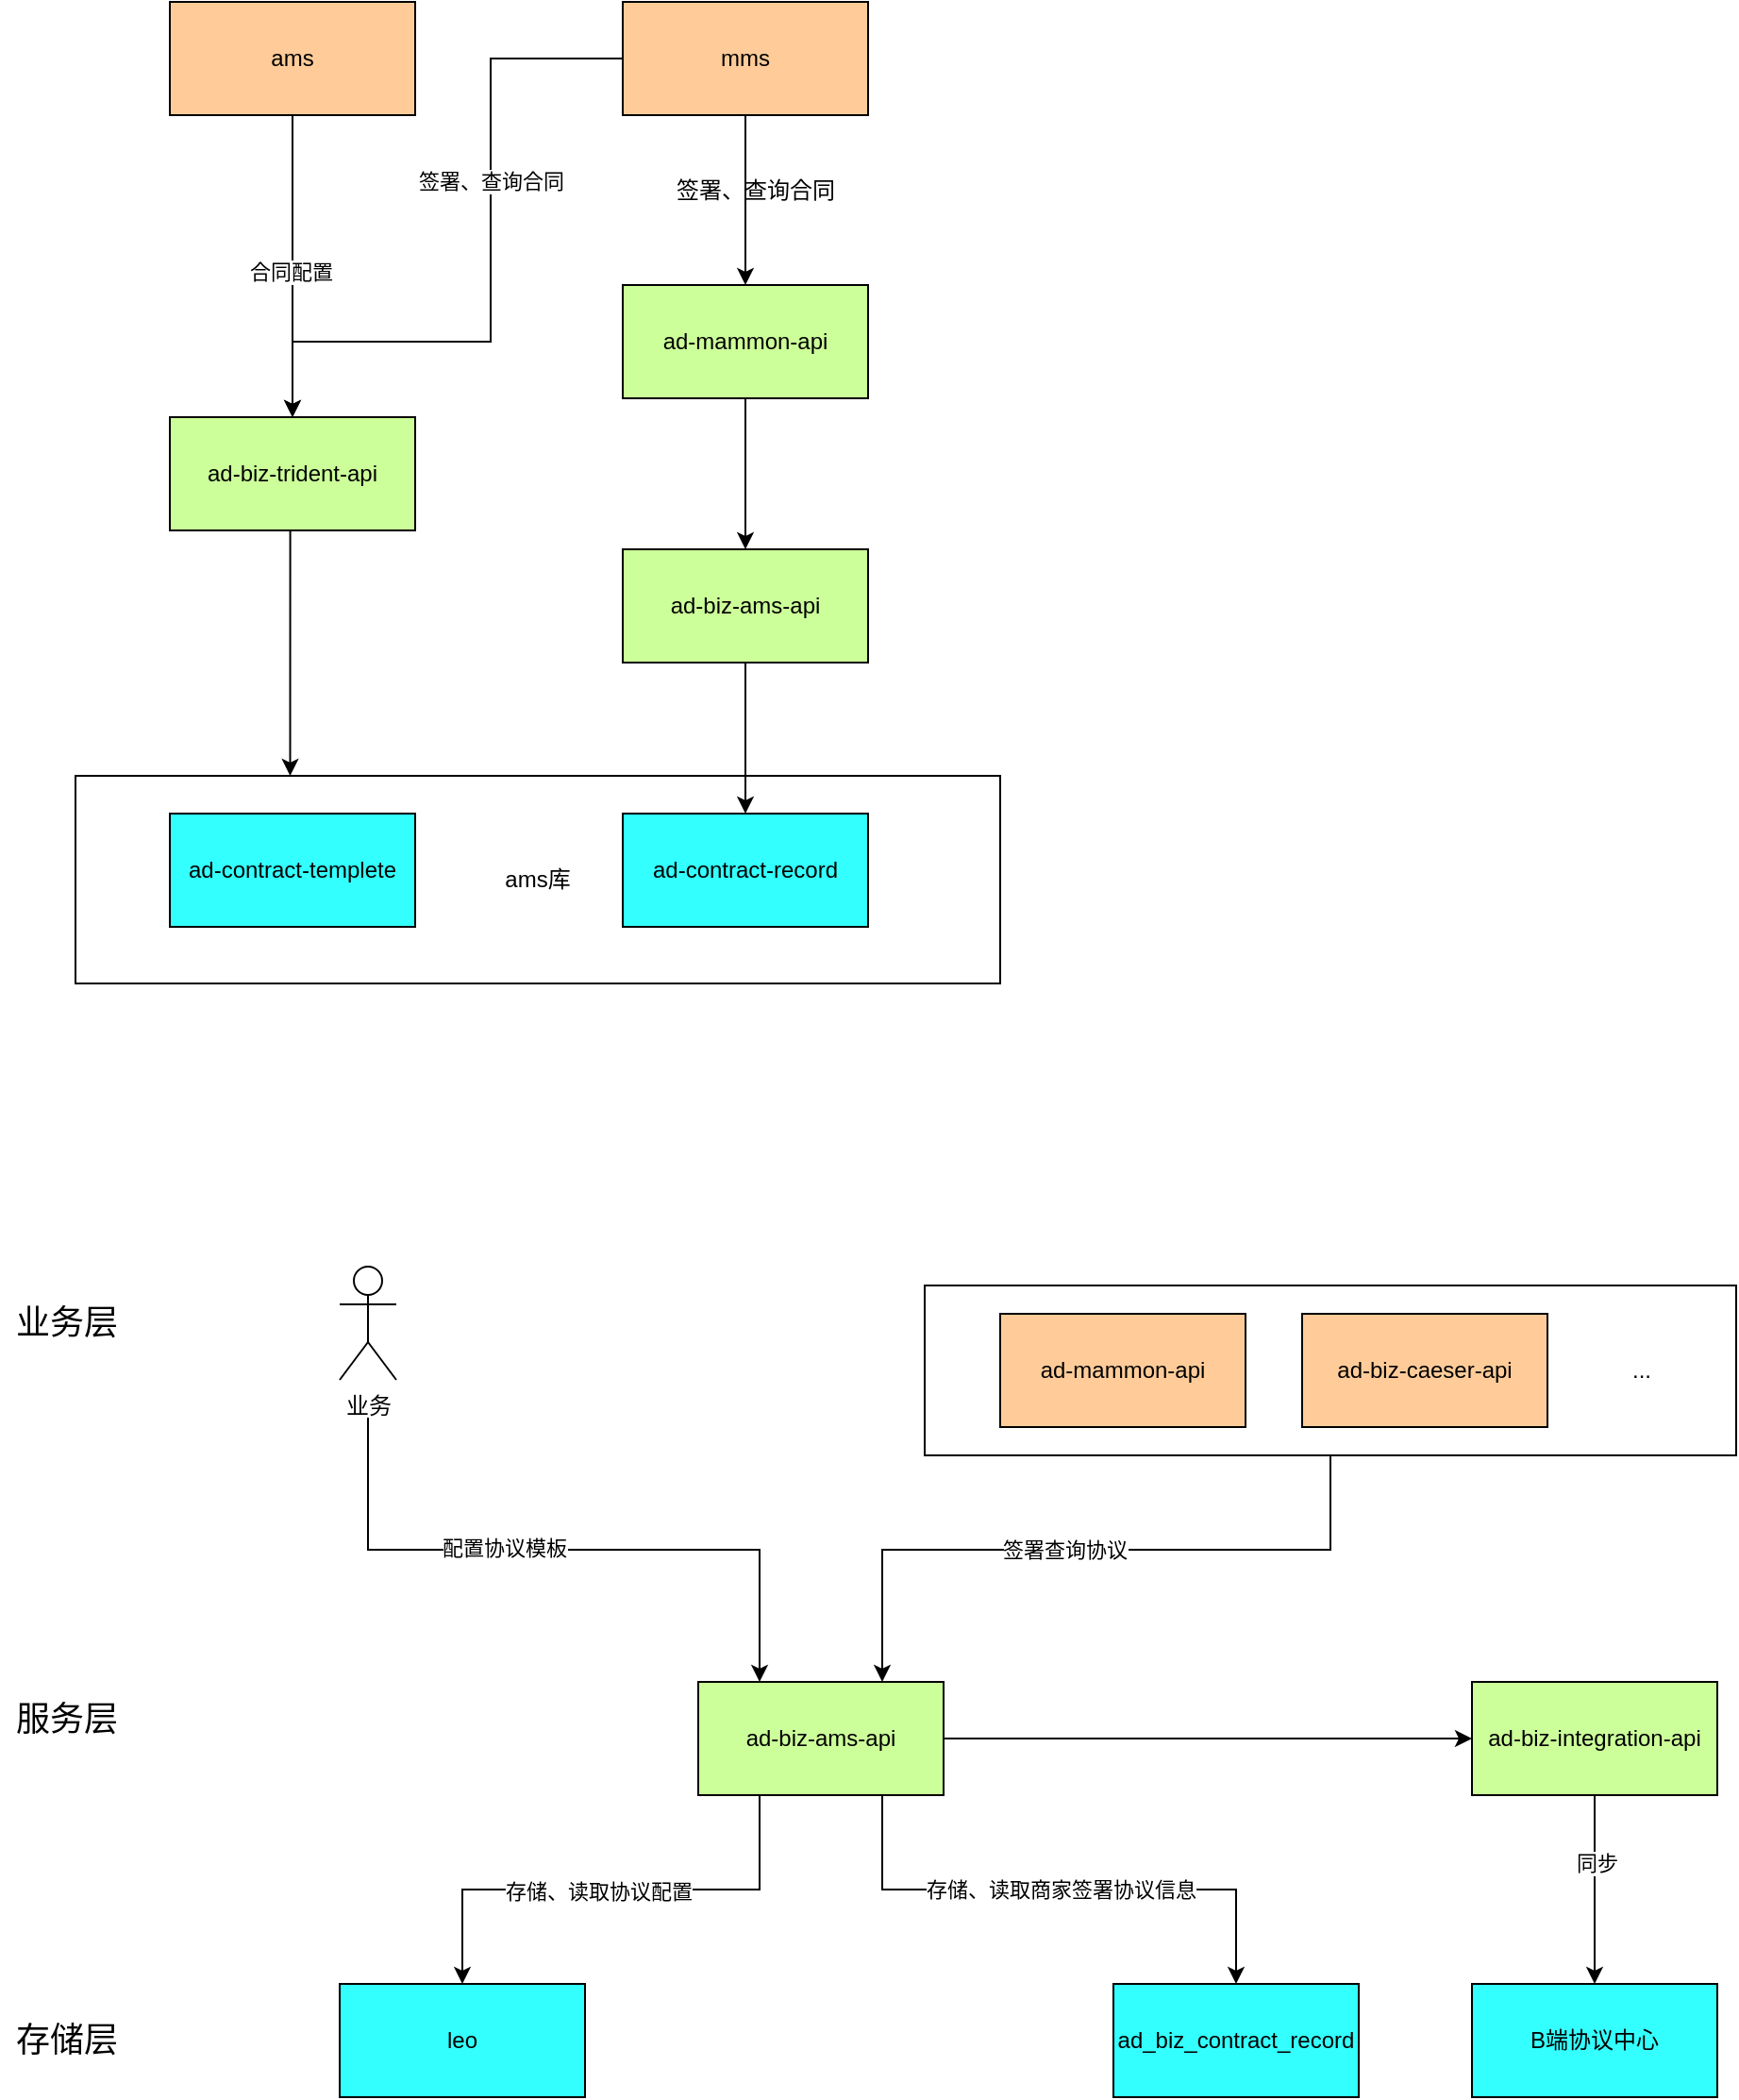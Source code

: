 <mxfile version="14.5.10" type="github">
  <diagram id="4VJl39eJ_0qbuoJLty5a" name="Page-1">
    <mxGraphModel dx="1411" dy="676" grid="1" gridSize="10" guides="1" tooltips="1" connect="1" arrows="1" fold="1" page="1" pageScale="1" pageWidth="827" pageHeight="1169" math="0" shadow="0">
      <root>
        <mxCell id="0" />
        <mxCell id="1" parent="0" />
        <mxCell id="P83g3fuwrq8li2oi7rHu-8" value="ams库" style="rounded=0;whiteSpace=wrap;html=1;" parent="1" vertex="1">
          <mxGeometry x="100" y="500" width="490" height="110" as="geometry" />
        </mxCell>
        <mxCell id="P83g3fuwrq8li2oi7rHu-25" style="edgeStyle=orthogonalEdgeStyle;rounded=0;orthogonalLoop=1;jettySize=auto;html=1;exitX=0.5;exitY=1;exitDx=0;exitDy=0;entryX=0.5;entryY=0;entryDx=0;entryDy=0;" parent="1" source="P83g3fuwrq8li2oi7rHu-1" target="P83g3fuwrq8li2oi7rHu-2" edge="1">
          <mxGeometry relative="1" as="geometry" />
        </mxCell>
        <mxCell id="P83g3fuwrq8li2oi7rHu-1" value="ad-mammon-api" style="rounded=0;whiteSpace=wrap;html=1;fillColor=#CCFF99;" parent="1" vertex="1">
          <mxGeometry x="390" y="240" width="130" height="60" as="geometry" />
        </mxCell>
        <mxCell id="P83g3fuwrq8li2oi7rHu-7" value="" style="edgeStyle=orthogonalEdgeStyle;rounded=0;orthogonalLoop=1;jettySize=auto;html=1;" parent="1" source="P83g3fuwrq8li2oi7rHu-2" target="P83g3fuwrq8li2oi7rHu-6" edge="1">
          <mxGeometry relative="1" as="geometry" />
        </mxCell>
        <mxCell id="P83g3fuwrq8li2oi7rHu-2" value="ad-biz-ams-api" style="rounded=0;whiteSpace=wrap;html=1;fillColor=#CCFF99;" parent="1" vertex="1">
          <mxGeometry x="390" y="380" width="130" height="60" as="geometry" />
        </mxCell>
        <mxCell id="P83g3fuwrq8li2oi7rHu-6" value="ad-contract-record" style="rounded=0;whiteSpace=wrap;html=1;fillColor=#33FFFF;" parent="1" vertex="1">
          <mxGeometry x="390" y="520" width="130" height="60" as="geometry" />
        </mxCell>
        <mxCell id="P83g3fuwrq8li2oi7rHu-10" value="ad-contract-templete" style="rounded=0;whiteSpace=wrap;html=1;fillColor=#33FFFF;" parent="1" vertex="1">
          <mxGeometry x="150" y="520" width="130" height="60" as="geometry" />
        </mxCell>
        <mxCell id="P83g3fuwrq8li2oi7rHu-23" value="" style="edgeStyle=orthogonalEdgeStyle;rounded=0;orthogonalLoop=1;jettySize=auto;html=1;entryX=0.25;entryY=0;entryDx=0;entryDy=0;" parent="1" edge="1">
          <mxGeometry relative="1" as="geometry">
            <mxPoint x="216.25" y="370" as="sourcePoint" />
            <mxPoint x="213.75" y="500" as="targetPoint" />
            <Array as="points">
              <mxPoint x="214.25" y="370" />
            </Array>
          </mxGeometry>
        </mxCell>
        <mxCell id="P83g3fuwrq8li2oi7rHu-12" value="ad-biz-trident-api" style="rounded=0;whiteSpace=wrap;html=1;fillColor=#CCFF99;" parent="1" vertex="1">
          <mxGeometry x="150" y="310" width="130" height="60" as="geometry" />
        </mxCell>
        <mxCell id="P83g3fuwrq8li2oi7rHu-16" style="edgeStyle=orthogonalEdgeStyle;rounded=0;orthogonalLoop=1;jettySize=auto;html=1;exitX=0.5;exitY=1;exitDx=0;exitDy=0;" parent="1" source="P83g3fuwrq8li2oi7rHu-15" target="P83g3fuwrq8li2oi7rHu-1" edge="1">
          <mxGeometry relative="1" as="geometry">
            <mxPoint x="270" y="300" as="sourcePoint" />
          </mxGeometry>
        </mxCell>
        <mxCell id="P83g3fuwrq8li2oi7rHu-17" value="签署、查询合同" style="edgeStyle=orthogonalEdgeStyle;rounded=0;orthogonalLoop=1;jettySize=auto;html=1;exitX=0.5;exitY=1;exitDx=0;exitDy=0;" parent="1" source="P83g3fuwrq8li2oi7rHu-15" target="P83g3fuwrq8li2oi7rHu-12" edge="1">
          <mxGeometry relative="1" as="geometry">
            <Array as="points">
              <mxPoint x="455" y="120" />
              <mxPoint x="320" y="120" />
              <mxPoint x="320" y="270" />
              <mxPoint x="215" y="270" />
            </Array>
          </mxGeometry>
        </mxCell>
        <mxCell id="P83g3fuwrq8li2oi7rHu-15" value="mms" style="rounded=0;whiteSpace=wrap;html=1;fillColor=#FFCC99;" parent="1" vertex="1">
          <mxGeometry x="390" y="90" width="130" height="60" as="geometry" />
        </mxCell>
        <mxCell id="P83g3fuwrq8li2oi7rHu-19" style="edgeStyle=orthogonalEdgeStyle;rounded=0;orthogonalLoop=1;jettySize=auto;html=1;exitX=0.5;exitY=1;exitDx=0;exitDy=0;entryX=0.5;entryY=0;entryDx=0;entryDy=0;" parent="1" source="P83g3fuwrq8li2oi7rHu-18" target="P83g3fuwrq8li2oi7rHu-12" edge="1">
          <mxGeometry relative="1" as="geometry" />
        </mxCell>
        <mxCell id="P83g3fuwrq8li2oi7rHu-24" value="合同配置" style="edgeLabel;html=1;align=center;verticalAlign=middle;resizable=0;points=[];" parent="P83g3fuwrq8li2oi7rHu-19" vertex="1" connectable="0">
          <mxGeometry x="0.037" y="-1" relative="1" as="geometry">
            <mxPoint as="offset" />
          </mxGeometry>
        </mxCell>
        <mxCell id="P83g3fuwrq8li2oi7rHu-18" value="ams" style="rounded=0;whiteSpace=wrap;html=1;fillColor=#FFCC99;" parent="1" vertex="1">
          <mxGeometry x="150" y="90" width="130" height="60" as="geometry" />
        </mxCell>
        <mxCell id="P83g3fuwrq8li2oi7rHu-26" value="签署、查询合同" style="text;html=1;align=center;verticalAlign=middle;resizable=0;points=[];autosize=1;" parent="1" vertex="1">
          <mxGeometry x="410" y="180" width="100" height="20" as="geometry" />
        </mxCell>
        <mxCell id="d3kjSuax9LrQZjBUcqNV-2" value="leo" style="rounded=0;whiteSpace=wrap;html=1;fillColor=#33FFFF;" vertex="1" parent="1">
          <mxGeometry x="240" y="1140" width="130" height="60" as="geometry" />
        </mxCell>
        <mxCell id="d3kjSuax9LrQZjBUcqNV-3" value="ad_biz_contract_record" style="rounded=0;whiteSpace=wrap;html=1;fillColor=#33FFFF;" vertex="1" parent="1">
          <mxGeometry x="650" y="1140" width="130" height="60" as="geometry" />
        </mxCell>
        <mxCell id="d3kjSuax9LrQZjBUcqNV-5" value="&lt;font style=&quot;font-size: 18px&quot;&gt;存储层&lt;/font&gt;" style="text;html=1;align=center;verticalAlign=middle;resizable=0;points=[];autosize=1;strokeColor=none;" vertex="1" parent="1">
          <mxGeometry x="60" y="1160" width="70" height="20" as="geometry" />
        </mxCell>
        <mxCell id="d3kjSuax9LrQZjBUcqNV-19" style="edgeStyle=orthogonalEdgeStyle;rounded=0;orthogonalLoop=1;jettySize=auto;html=1;exitX=0.25;exitY=1;exitDx=0;exitDy=0;entryX=0.5;entryY=0;entryDx=0;entryDy=0;" edge="1" parent="1" source="d3kjSuax9LrQZjBUcqNV-6" target="d3kjSuax9LrQZjBUcqNV-2">
          <mxGeometry relative="1" as="geometry" />
        </mxCell>
        <mxCell id="d3kjSuax9LrQZjBUcqNV-29" value="存储、读取协议配置" style="edgeLabel;html=1;align=center;verticalAlign=middle;resizable=0;points=[];" vertex="1" connectable="0" parent="d3kjSuax9LrQZjBUcqNV-19">
          <mxGeometry x="0.052" y="1" relative="1" as="geometry">
            <mxPoint as="offset" />
          </mxGeometry>
        </mxCell>
        <mxCell id="d3kjSuax9LrQZjBUcqNV-23" value="" style="edgeStyle=orthogonalEdgeStyle;rounded=0;orthogonalLoop=1;jettySize=auto;html=1;" edge="1" parent="1" source="d3kjSuax9LrQZjBUcqNV-6" target="d3kjSuax9LrQZjBUcqNV-22">
          <mxGeometry relative="1" as="geometry" />
        </mxCell>
        <mxCell id="d3kjSuax9LrQZjBUcqNV-28" value="存储、读取商家签署协议信息" style="edgeStyle=orthogonalEdgeStyle;rounded=0;orthogonalLoop=1;jettySize=auto;html=1;exitX=0.75;exitY=1;exitDx=0;exitDy=0;" edge="1" parent="1" source="d3kjSuax9LrQZjBUcqNV-6" target="d3kjSuax9LrQZjBUcqNV-3">
          <mxGeometry relative="1" as="geometry" />
        </mxCell>
        <mxCell id="d3kjSuax9LrQZjBUcqNV-6" value="ad-biz-ams-api" style="rounded=0;whiteSpace=wrap;html=1;fillColor=#CCFF99;" vertex="1" parent="1">
          <mxGeometry x="430" y="980" width="130" height="60" as="geometry" />
        </mxCell>
        <mxCell id="d3kjSuax9LrQZjBUcqNV-7" value="&lt;font style=&quot;font-size: 18px&quot;&gt;服务层&lt;/font&gt;" style="text;html=1;align=center;verticalAlign=middle;resizable=0;points=[];autosize=1;strokeColor=none;" vertex="1" parent="1">
          <mxGeometry x="60" y="990" width="70" height="20" as="geometry" />
        </mxCell>
        <mxCell id="d3kjSuax9LrQZjBUcqNV-8" value="&lt;font style=&quot;font-size: 18px&quot;&gt;业务层&lt;/font&gt;" style="text;html=1;align=center;verticalAlign=middle;resizable=0;points=[];autosize=1;strokeColor=none;" vertex="1" parent="1">
          <mxGeometry x="60" y="780" width="70" height="20" as="geometry" />
        </mxCell>
        <mxCell id="d3kjSuax9LrQZjBUcqNV-15" style="edgeStyle=orthogonalEdgeStyle;rounded=0;orthogonalLoop=1;jettySize=auto;html=1;entryX=0.25;entryY=0;entryDx=0;entryDy=0;" edge="1" parent="1" target="d3kjSuax9LrQZjBUcqNV-6">
          <mxGeometry relative="1" as="geometry">
            <mxPoint x="255" y="840" as="sourcePoint" />
            <Array as="points">
              <mxPoint x="255" y="910" />
              <mxPoint x="463" y="910" />
            </Array>
          </mxGeometry>
        </mxCell>
        <mxCell id="d3kjSuax9LrQZjBUcqNV-17" value="配置协议模板" style="edgeLabel;html=1;align=center;verticalAlign=middle;resizable=0;points=[];" vertex="1" connectable="0" parent="d3kjSuax9LrQZjBUcqNV-15">
          <mxGeometry x="-0.183" y="1" relative="1" as="geometry">
            <mxPoint as="offset" />
          </mxGeometry>
        </mxCell>
        <mxCell id="d3kjSuax9LrQZjBUcqNV-9" value="业务" style="shape=umlActor;verticalLabelPosition=bottom;verticalAlign=top;html=1;outlineConnect=0;" vertex="1" parent="1">
          <mxGeometry x="240" y="760" width="30" height="60" as="geometry" />
        </mxCell>
        <mxCell id="d3kjSuax9LrQZjBUcqNV-16" style="edgeStyle=orthogonalEdgeStyle;rounded=0;orthogonalLoop=1;jettySize=auto;html=1;exitX=0.5;exitY=1;exitDx=0;exitDy=0;entryX=0.75;entryY=0;entryDx=0;entryDy=0;" edge="1" parent="1" source="d3kjSuax9LrQZjBUcqNV-10" target="d3kjSuax9LrQZjBUcqNV-6">
          <mxGeometry relative="1" as="geometry">
            <Array as="points">
              <mxPoint x="765" y="910" />
              <mxPoint x="528" y="910" />
            </Array>
          </mxGeometry>
        </mxCell>
        <mxCell id="d3kjSuax9LrQZjBUcqNV-18" value="签署查询协议" style="edgeLabel;html=1;align=center;verticalAlign=middle;resizable=0;points=[];" vertex="1" connectable="0" parent="d3kjSuax9LrQZjBUcqNV-16">
          <mxGeometry x="0.069" y="3" relative="1" as="geometry">
            <mxPoint y="-3" as="offset" />
          </mxGeometry>
        </mxCell>
        <mxCell id="d3kjSuax9LrQZjBUcqNV-10" value="" style="rounded=0;whiteSpace=wrap;html=1;" vertex="1" parent="1">
          <mxGeometry x="550" y="770" width="430" height="90" as="geometry" />
        </mxCell>
        <mxCell id="d3kjSuax9LrQZjBUcqNV-11" value="ad-mammon-api" style="rounded=0;whiteSpace=wrap;html=1;fillColor=#FFCC99;" vertex="1" parent="1">
          <mxGeometry x="590" y="785" width="130" height="60" as="geometry" />
        </mxCell>
        <mxCell id="d3kjSuax9LrQZjBUcqNV-12" value="ad-biz-caeser-api" style="rounded=0;whiteSpace=wrap;html=1;fillColor=#FFCC99;" vertex="1" parent="1">
          <mxGeometry x="750" y="785" width="130" height="60" as="geometry" />
        </mxCell>
        <mxCell id="d3kjSuax9LrQZjBUcqNV-13" value="..." style="text;html=1;strokeColor=none;fillColor=none;align=center;verticalAlign=middle;whiteSpace=wrap;rounded=0;" vertex="1" parent="1">
          <mxGeometry x="910" y="805" width="40" height="20" as="geometry" />
        </mxCell>
        <mxCell id="d3kjSuax9LrQZjBUcqNV-25" style="edgeStyle=orthogonalEdgeStyle;rounded=0;orthogonalLoop=1;jettySize=auto;html=1;exitX=0.5;exitY=1;exitDx=0;exitDy=0;entryX=0.5;entryY=0;entryDx=0;entryDy=0;" edge="1" parent="1" source="d3kjSuax9LrQZjBUcqNV-22" target="d3kjSuax9LrQZjBUcqNV-24">
          <mxGeometry relative="1" as="geometry" />
        </mxCell>
        <mxCell id="d3kjSuax9LrQZjBUcqNV-26" value="同步" style="edgeLabel;html=1;align=center;verticalAlign=middle;resizable=0;points=[];" vertex="1" connectable="0" parent="d3kjSuax9LrQZjBUcqNV-25">
          <mxGeometry x="-0.28" y="1" relative="1" as="geometry">
            <mxPoint as="offset" />
          </mxGeometry>
        </mxCell>
        <mxCell id="d3kjSuax9LrQZjBUcqNV-22" value="ad-biz-integration-api" style="rounded=0;whiteSpace=wrap;html=1;fillColor=#CCFF99;" vertex="1" parent="1">
          <mxGeometry x="840" y="980" width="130" height="60" as="geometry" />
        </mxCell>
        <mxCell id="d3kjSuax9LrQZjBUcqNV-24" value="B端协议中心" style="rounded=0;whiteSpace=wrap;html=1;fillColor=#33FFFF;" vertex="1" parent="1">
          <mxGeometry x="840" y="1140" width="130" height="60" as="geometry" />
        </mxCell>
      </root>
    </mxGraphModel>
  </diagram>
</mxfile>
